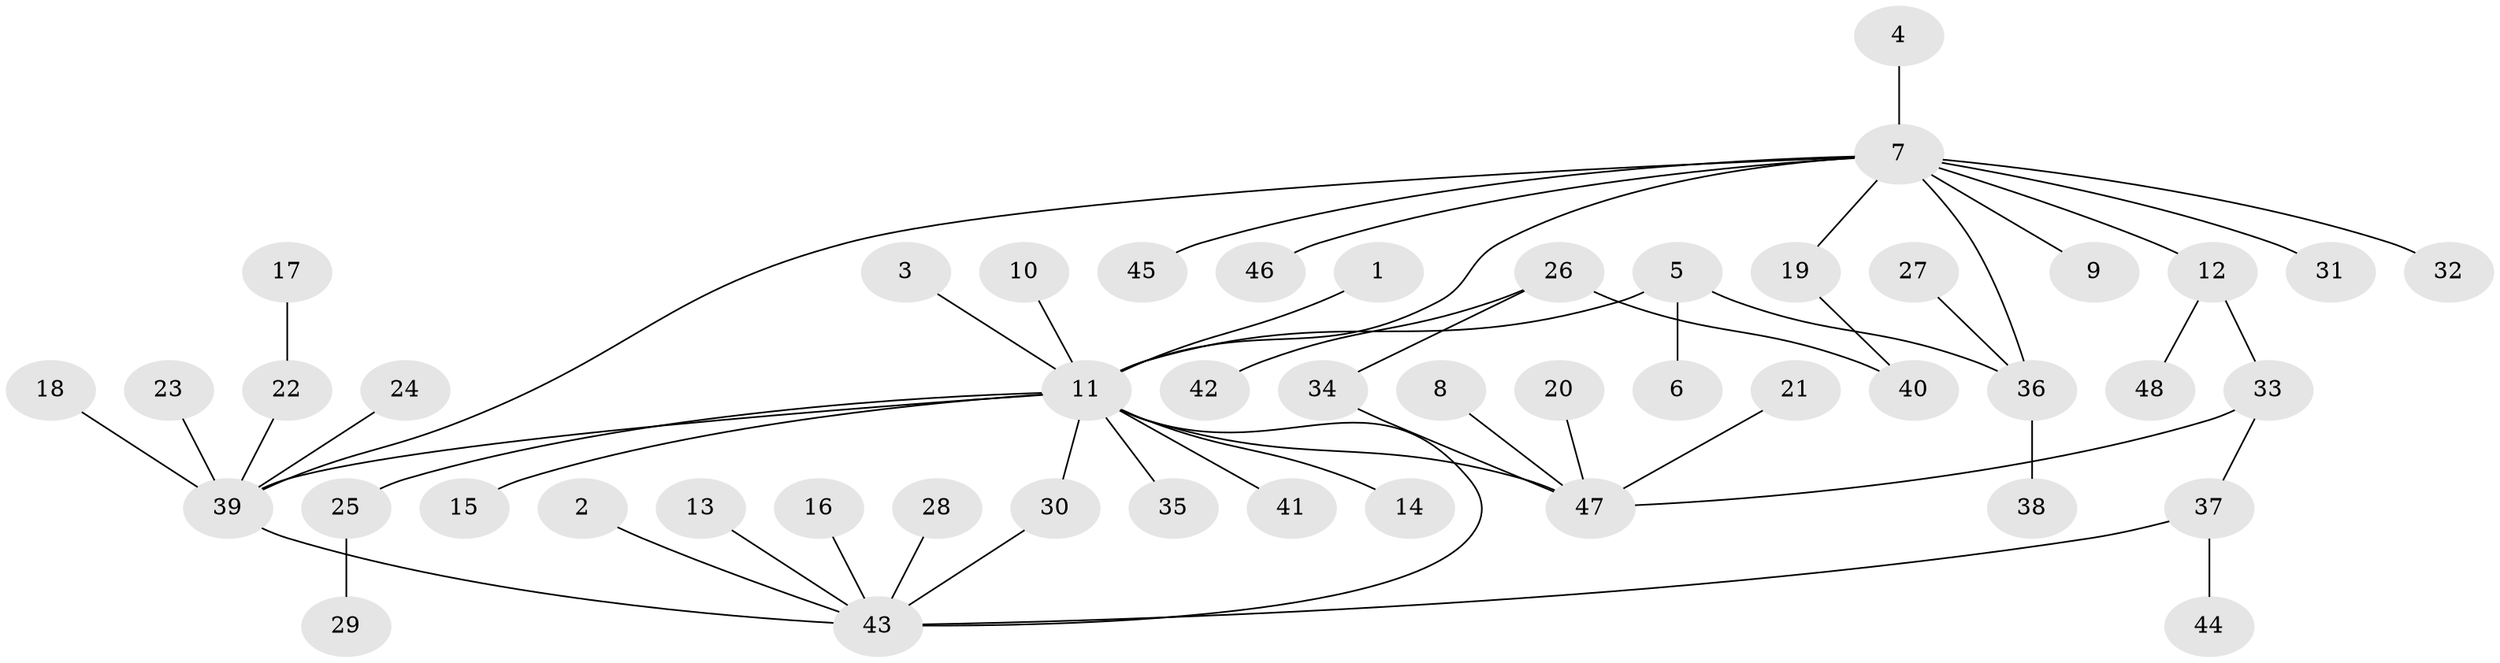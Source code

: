 // original degree distribution, {19: 0.015151515151515152, 1: 0.6363636363636364, 3: 0.13636363636363635, 9: 0.030303030303030304, 13: 0.015151515151515152, 2: 0.10606060606060606, 8: 0.015151515151515152, 4: 0.030303030303030304, 5: 0.015151515151515152}
// Generated by graph-tools (version 1.1) at 2025/36/03/04/25 23:36:44]
// undirected, 48 vertices, 54 edges
graph export_dot {
  node [color=gray90,style=filled];
  1;
  2;
  3;
  4;
  5;
  6;
  7;
  8;
  9;
  10;
  11;
  12;
  13;
  14;
  15;
  16;
  17;
  18;
  19;
  20;
  21;
  22;
  23;
  24;
  25;
  26;
  27;
  28;
  29;
  30;
  31;
  32;
  33;
  34;
  35;
  36;
  37;
  38;
  39;
  40;
  41;
  42;
  43;
  44;
  45;
  46;
  47;
  48;
  1 -- 11 [weight=1.0];
  2 -- 43 [weight=1.0];
  3 -- 11 [weight=1.0];
  4 -- 7 [weight=1.0];
  5 -- 6 [weight=1.0];
  5 -- 11 [weight=2.0];
  5 -- 36 [weight=1.0];
  7 -- 9 [weight=1.0];
  7 -- 11 [weight=1.0];
  7 -- 12 [weight=1.0];
  7 -- 19 [weight=1.0];
  7 -- 31 [weight=1.0];
  7 -- 32 [weight=1.0];
  7 -- 36 [weight=1.0];
  7 -- 39 [weight=1.0];
  7 -- 45 [weight=1.0];
  7 -- 46 [weight=1.0];
  8 -- 47 [weight=1.0];
  10 -- 11 [weight=1.0];
  11 -- 14 [weight=1.0];
  11 -- 15 [weight=1.0];
  11 -- 25 [weight=2.0];
  11 -- 30 [weight=1.0];
  11 -- 35 [weight=1.0];
  11 -- 39 [weight=1.0];
  11 -- 41 [weight=1.0];
  11 -- 43 [weight=1.0];
  11 -- 47 [weight=1.0];
  12 -- 33 [weight=1.0];
  12 -- 48 [weight=1.0];
  13 -- 43 [weight=1.0];
  16 -- 43 [weight=1.0];
  17 -- 22 [weight=1.0];
  18 -- 39 [weight=1.0];
  19 -- 40 [weight=1.0];
  20 -- 47 [weight=2.0];
  21 -- 47 [weight=1.0];
  22 -- 39 [weight=1.0];
  23 -- 39 [weight=1.0];
  24 -- 39 [weight=1.0];
  25 -- 29 [weight=1.0];
  26 -- 34 [weight=1.0];
  26 -- 40 [weight=1.0];
  26 -- 42 [weight=1.0];
  27 -- 36 [weight=1.0];
  28 -- 43 [weight=1.0];
  30 -- 43 [weight=1.0];
  33 -- 37 [weight=1.0];
  33 -- 47 [weight=1.0];
  34 -- 47 [weight=1.0];
  36 -- 38 [weight=1.0];
  37 -- 43 [weight=1.0];
  37 -- 44 [weight=1.0];
  39 -- 43 [weight=1.0];
}
